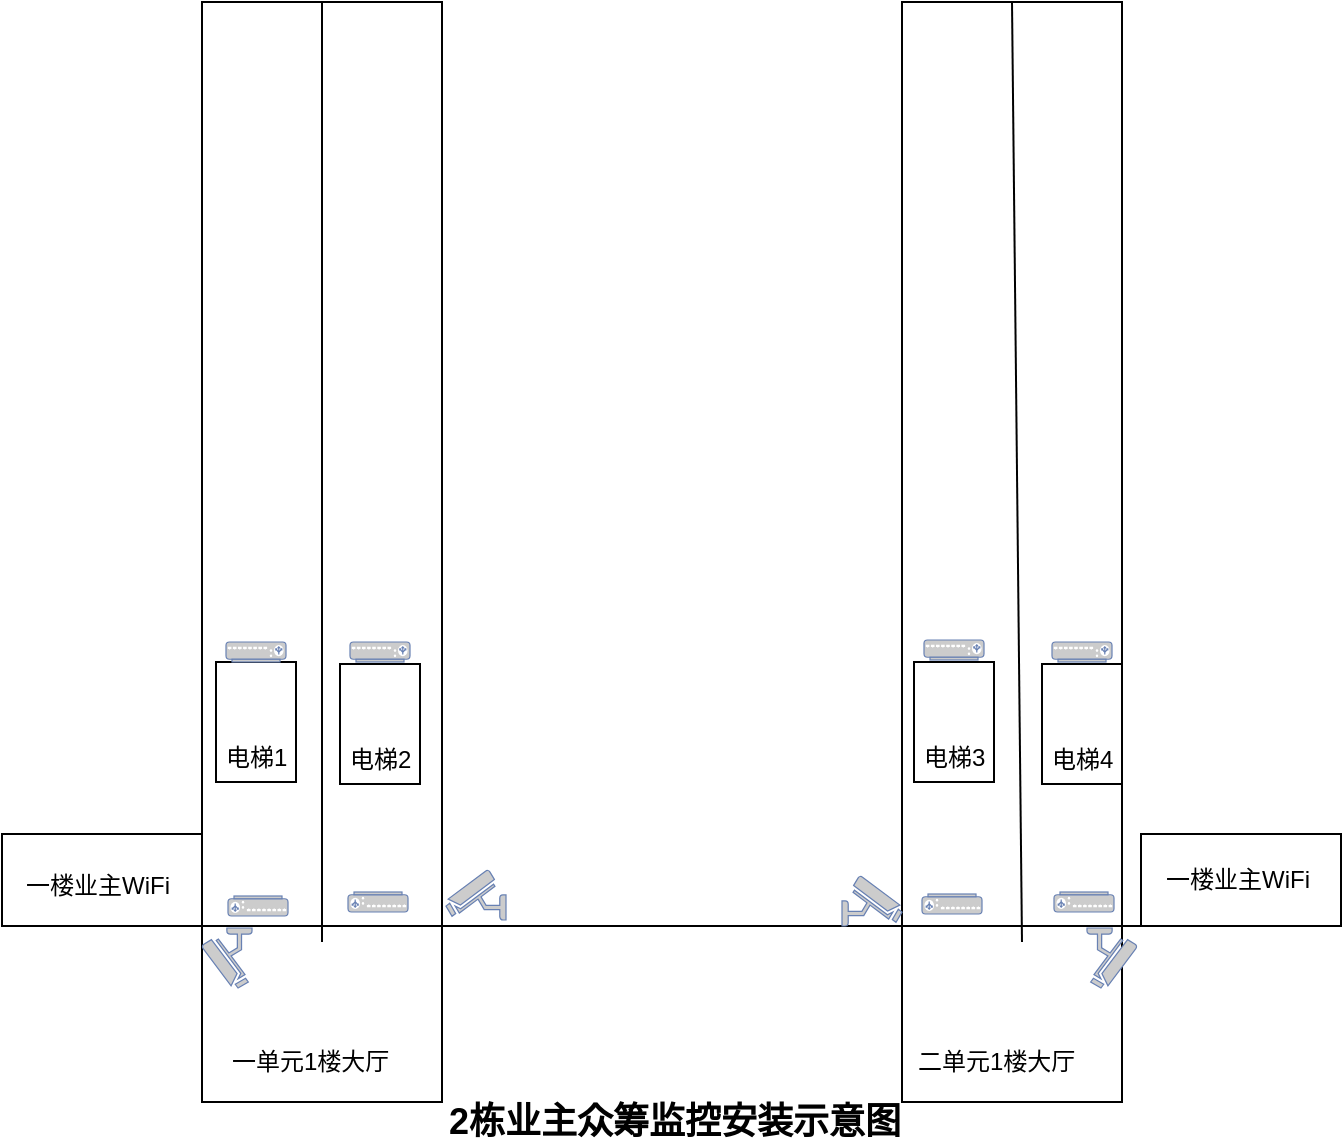 <mxfile version="12.5.5" type="github">
  <diagram id="Vu2KoEKFjnMnGP2QOwhJ" name="Page-1">
    <mxGraphModel dx="782" dy="501" grid="1" gridSize="10" guides="1" tooltips="1" connect="1" arrows="1" fold="1" page="1" pageScale="1" pageWidth="827" pageHeight="1169" math="0" shadow="0">
      <root>
        <mxCell id="0"/>
        <mxCell id="1" parent="0"/>
        <mxCell id="gwYr39cwT20HszYJJAF0-3" value="" style="rounded=0;whiteSpace=wrap;html=1;" parent="1" vertex="1">
          <mxGeometry x="210" y="180" width="120" height="550" as="geometry"/>
        </mxCell>
        <mxCell id="gwYr39cwT20HszYJJAF0-4" value="" style="endArrow=none;html=1;entryX=0.5;entryY=0;entryDx=0;entryDy=0;" parent="1" target="gwYr39cwT20HszYJJAF0-3" edge="1">
          <mxGeometry width="50" height="50" relative="1" as="geometry">
            <mxPoint x="270" y="650" as="sourcePoint"/>
            <mxPoint x="120" y="750" as="targetPoint"/>
          </mxGeometry>
        </mxCell>
        <mxCell id="gwYr39cwT20HszYJJAF0-5" value="" style="rounded=0;whiteSpace=wrap;html=1;" parent="1" vertex="1">
          <mxGeometry x="560" y="180" width="110" height="550" as="geometry"/>
        </mxCell>
        <mxCell id="gwYr39cwT20HszYJJAF0-6" value="" style="endArrow=none;html=1;entryX=0.5;entryY=0;entryDx=0;entryDy=0;" parent="1" target="gwYr39cwT20HszYJJAF0-5" edge="1">
          <mxGeometry width="50" height="50" relative="1" as="geometry">
            <mxPoint x="620" y="650" as="sourcePoint"/>
            <mxPoint x="470" y="750" as="targetPoint"/>
          </mxGeometry>
        </mxCell>
        <mxCell id="gwYr39cwT20HszYJJAF0-9" value="" style="endArrow=none;html=1;" parent="1" edge="1">
          <mxGeometry width="50" height="50" relative="1" as="geometry">
            <mxPoint x="140" y="642" as="sourcePoint"/>
            <mxPoint x="720" y="642" as="targetPoint"/>
          </mxGeometry>
        </mxCell>
        <mxCell id="gwYr39cwT20HszYJJAF0-13" value="" style="fontColor=#0066CC;verticalAlign=top;verticalLabelPosition=bottom;labelPosition=center;align=center;html=1;outlineConnect=0;fillColor=#CCCCCC;strokeColor=#6881B3;gradientColor=none;gradientDirection=north;strokeWidth=2;shape=mxgraph.networks.security_camera;direction=south;flipH=1;" parent="1" vertex="1">
          <mxGeometry x="210" y="643" width="25" height="30" as="geometry"/>
        </mxCell>
        <mxCell id="gwYr39cwT20HszYJJAF0-14" value="" style="fontColor=#0066CC;verticalAlign=top;verticalLabelPosition=bottom;labelPosition=center;align=center;html=1;outlineConnect=0;fillColor=#CCCCCC;strokeColor=#6881B3;gradientColor=none;gradientDirection=north;strokeWidth=2;shape=mxgraph.networks.security_camera;flipH=1;" parent="1" vertex="1">
          <mxGeometry x="332" y="614" width="30" height="25" as="geometry"/>
        </mxCell>
        <mxCell id="gwYr39cwT20HszYJJAF0-30" value="" style="fontColor=#0066CC;verticalAlign=top;verticalLabelPosition=bottom;labelPosition=center;align=center;html=1;outlineConnect=0;fillColor=#CCCCCC;strokeColor=#6881B3;gradientColor=none;gradientDirection=north;strokeWidth=2;shape=mxgraph.networks.security_camera;direction=south;" parent="1" vertex="1">
          <mxGeometry x="652.5" y="643" width="25" height="30" as="geometry"/>
        </mxCell>
        <mxCell id="gwYr39cwT20HszYJJAF0-31" value="" style="fontColor=#0066CC;verticalAlign=top;verticalLabelPosition=bottom;labelPosition=center;align=center;html=1;outlineConnect=0;fillColor=#CCCCCC;strokeColor=#6881B3;gradientColor=none;gradientDirection=north;strokeWidth=2;shape=mxgraph.networks.security_camera;flipH=0;flipV=0;" parent="1" vertex="1">
          <mxGeometry x="530" y="617" width="30" height="25" as="geometry"/>
        </mxCell>
        <mxCell id="gwYr39cwT20HszYJJAF0-33" value="一单元1楼大厅" style="text;html=1;resizable=0;points=[];autosize=1;align=left;verticalAlign=top;spacingTop=-4;" parent="1" vertex="1">
          <mxGeometry x="223" y="700" width="90" height="20" as="geometry"/>
        </mxCell>
        <mxCell id="gwYr39cwT20HszYJJAF0-34" value="二单元1楼大厅" style="text;html=1;resizable=0;points=[];autosize=1;align=left;verticalAlign=top;spacingTop=-4;" parent="1" vertex="1">
          <mxGeometry x="566" y="700" width="90" height="20" as="geometry"/>
        </mxCell>
        <mxCell id="gwYr39cwT20HszYJJAF0-38" value="" style="rounded=0;whiteSpace=wrap;html=1;" parent="1" vertex="1">
          <mxGeometry x="110" y="596" width="100" height="46" as="geometry"/>
        </mxCell>
        <mxCell id="gwYr39cwT20HszYJJAF0-39" value="&lt;font style=&quot;vertical-align: inherit&quot;&gt;&lt;font style=&quot;vertical-align: inherit&quot;&gt;一楼业主WiFi&lt;/font&gt;&lt;/font&gt;" style="text;html=1;resizable=0;points=[];autosize=1;align=left;verticalAlign=top;spacingTop=-4;" parent="1" vertex="1">
          <mxGeometry x="120" y="611.5" width="90" height="20" as="geometry"/>
        </mxCell>
        <mxCell id="gwYr39cwT20HszYJJAF0-41" value="" style="fontColor=#0066CC;verticalAlign=top;verticalLabelPosition=bottom;labelPosition=center;align=center;html=1;outlineConnect=0;fillColor=#CCCCCC;strokeColor=#6881B3;gradientColor=none;gradientDirection=north;strokeWidth=2;shape=mxgraph.networks.load_balancer;direction=west;" parent="1" vertex="1">
          <mxGeometry x="223" y="627" width="30" height="10" as="geometry"/>
        </mxCell>
        <mxCell id="gwYr39cwT20HszYJJAF0-42" value="" style="fontColor=#0066CC;verticalAlign=top;verticalLabelPosition=bottom;labelPosition=center;align=center;html=1;outlineConnect=0;fillColor=#CCCCCC;strokeColor=#6881B3;gradientColor=none;gradientDirection=north;strokeWidth=2;shape=mxgraph.networks.load_balancer;direction=west;" parent="1" vertex="1">
          <mxGeometry x="283" y="625" width="30" height="10" as="geometry"/>
        </mxCell>
        <mxCell id="gwYr39cwT20HszYJJAF0-43" value="" style="fontColor=#0066CC;verticalAlign=top;verticalLabelPosition=bottom;labelPosition=center;align=center;html=1;outlineConnect=0;fillColor=#CCCCCC;strokeColor=#6881B3;gradientColor=none;gradientDirection=north;strokeWidth=2;shape=mxgraph.networks.load_balancer;direction=west;" parent="1" vertex="1">
          <mxGeometry x="570" y="626" width="30" height="10" as="geometry"/>
        </mxCell>
        <mxCell id="gwYr39cwT20HszYJJAF0-44" value="" style="fontColor=#0066CC;verticalAlign=top;verticalLabelPosition=bottom;labelPosition=center;align=center;html=1;outlineConnect=0;fillColor=#CCCCCC;strokeColor=#6881B3;gradientColor=none;gradientDirection=north;strokeWidth=2;shape=mxgraph.networks.load_balancer;direction=west;" parent="1" vertex="1">
          <mxGeometry x="636" y="625" width="30" height="10" as="geometry"/>
        </mxCell>
        <mxCell id="zpz4clawRqJDZ8YHJVcv-1" value="" style="rounded=0;whiteSpace=wrap;html=1;" vertex="1" parent="1">
          <mxGeometry x="679.5" y="596" width="100" height="46" as="geometry"/>
        </mxCell>
        <mxCell id="zpz4clawRqJDZ8YHJVcv-2" value="&lt;font style=&quot;vertical-align: inherit&quot;&gt;&lt;font style=&quot;vertical-align: inherit&quot;&gt;一楼业主WiFi&lt;/font&gt;&lt;/font&gt;" style="text;html=1;resizable=0;points=[];autosize=1;align=left;verticalAlign=top;spacingTop=-4;" vertex="1" parent="1">
          <mxGeometry x="689.5" y="609" width="90" height="20" as="geometry"/>
        </mxCell>
        <mxCell id="zpz4clawRqJDZ8YHJVcv-5" value="" style="group" vertex="1" connectable="0" parent="1">
          <mxGeometry x="217" y="500" width="53" height="70" as="geometry"/>
        </mxCell>
        <mxCell id="gwYr39cwT20HszYJJAF0-20" value="" style="group" parent="zpz4clawRqJDZ8YHJVcv-5" vertex="1" connectable="0">
          <mxGeometry y="10" width="53" height="60" as="geometry"/>
        </mxCell>
        <mxCell id="gwYr39cwT20HszYJJAF0-18" value="" style="rounded=0;whiteSpace=wrap;html=1;" parent="gwYr39cwT20HszYJJAF0-20" vertex="1">
          <mxGeometry width="40" height="60" as="geometry"/>
        </mxCell>
        <mxCell id="gwYr39cwT20HszYJJAF0-19" value="电梯1" style="text;html=1;resizable=0;points=[];autosize=1;align=left;verticalAlign=top;spacingTop=-4;" parent="gwYr39cwT20HszYJJAF0-20" vertex="1">
          <mxGeometry x="3" y="38" width="50" height="20" as="geometry"/>
        </mxCell>
        <mxCell id="gwYr39cwT20HszYJJAF0-46" value="" style="fontColor=#0066CC;verticalAlign=top;verticalLabelPosition=bottom;labelPosition=center;align=center;html=1;outlineConnect=0;fillColor=#CCCCCC;strokeColor=#6881B3;gradientColor=none;gradientDirection=north;strokeWidth=2;shape=mxgraph.networks.load_balancer;direction=east;" parent="zpz4clawRqJDZ8YHJVcv-5" vertex="1">
          <mxGeometry x="5" width="30" height="10" as="geometry"/>
        </mxCell>
        <mxCell id="zpz4clawRqJDZ8YHJVcv-7" value="" style="group" vertex="1" connectable="0" parent="1">
          <mxGeometry x="279" y="500" width="53" height="71" as="geometry"/>
        </mxCell>
        <mxCell id="gwYr39cwT20HszYJJAF0-21" value="" style="group" parent="zpz4clawRqJDZ8YHJVcv-7" vertex="1" connectable="0">
          <mxGeometry y="11" width="53" height="60" as="geometry"/>
        </mxCell>
        <mxCell id="zpz4clawRqJDZ8YHJVcv-6" value="" style="group" vertex="1" connectable="0" parent="gwYr39cwT20HszYJJAF0-21">
          <mxGeometry width="53" height="60" as="geometry"/>
        </mxCell>
        <mxCell id="gwYr39cwT20HszYJJAF0-22" value="" style="rounded=0;whiteSpace=wrap;html=1;" parent="zpz4clawRqJDZ8YHJVcv-6" vertex="1">
          <mxGeometry width="40" height="60" as="geometry"/>
        </mxCell>
        <mxCell id="gwYr39cwT20HszYJJAF0-23" value="电梯2" style="text;html=1;resizable=0;points=[];autosize=1;align=left;verticalAlign=top;spacingTop=-4;" parent="zpz4clawRqJDZ8YHJVcv-6" vertex="1">
          <mxGeometry x="3" y="38" width="50" height="20" as="geometry"/>
        </mxCell>
        <mxCell id="gwYr39cwT20HszYJJAF0-48" value="" style="fontColor=#0066CC;verticalAlign=top;verticalLabelPosition=bottom;labelPosition=center;align=center;html=1;outlineConnect=0;fillColor=#CCCCCC;strokeColor=#6881B3;gradientColor=none;gradientDirection=north;strokeWidth=2;shape=mxgraph.networks.load_balancer;direction=east;" parent="zpz4clawRqJDZ8YHJVcv-7" vertex="1">
          <mxGeometry x="5" width="30" height="10" as="geometry"/>
        </mxCell>
        <mxCell id="zpz4clawRqJDZ8YHJVcv-11" value="" style="group" vertex="1" connectable="0" parent="1">
          <mxGeometry x="566" y="499" width="53" height="71" as="geometry"/>
        </mxCell>
        <mxCell id="gwYr39cwT20HszYJJAF0-24" value="" style="group" parent="zpz4clawRqJDZ8YHJVcv-11" vertex="1" connectable="0">
          <mxGeometry y="11" width="53" height="60" as="geometry"/>
        </mxCell>
        <mxCell id="gwYr39cwT20HszYJJAF0-25" value="" style="rounded=0;whiteSpace=wrap;html=1;" parent="gwYr39cwT20HszYJJAF0-24" vertex="1">
          <mxGeometry width="40" height="60" as="geometry"/>
        </mxCell>
        <mxCell id="gwYr39cwT20HszYJJAF0-26" value="电梯3" style="text;html=1;resizable=0;points=[];autosize=1;align=left;verticalAlign=top;spacingTop=-4;" parent="gwYr39cwT20HszYJJAF0-24" vertex="1">
          <mxGeometry x="3" y="38" width="50" height="20" as="geometry"/>
        </mxCell>
        <mxCell id="gwYr39cwT20HszYJJAF0-49" value="" style="fontColor=#0066CC;verticalAlign=top;verticalLabelPosition=bottom;labelPosition=center;align=center;html=1;outlineConnect=0;fillColor=#CCCCCC;strokeColor=#6881B3;gradientColor=none;gradientDirection=north;strokeWidth=2;shape=mxgraph.networks.load_balancer;direction=east;" parent="zpz4clawRqJDZ8YHJVcv-11" vertex="1">
          <mxGeometry x="5" width="30" height="10" as="geometry"/>
        </mxCell>
        <mxCell id="zpz4clawRqJDZ8YHJVcv-12" value="" style="group" vertex="1" connectable="0" parent="1">
          <mxGeometry x="630" y="500" width="53" height="71" as="geometry"/>
        </mxCell>
        <mxCell id="gwYr39cwT20HszYJJAF0-27" value="" style="group" parent="zpz4clawRqJDZ8YHJVcv-12" vertex="1" connectable="0">
          <mxGeometry y="11" width="53" height="60" as="geometry"/>
        </mxCell>
        <mxCell id="gwYr39cwT20HszYJJAF0-28" value="" style="rounded=0;whiteSpace=wrap;html=1;" parent="gwYr39cwT20HszYJJAF0-27" vertex="1">
          <mxGeometry width="40" height="60" as="geometry"/>
        </mxCell>
        <mxCell id="gwYr39cwT20HszYJJAF0-29" value="电梯4" style="text;html=1;resizable=0;points=[];autosize=1;align=left;verticalAlign=top;spacingTop=-4;" parent="gwYr39cwT20HszYJJAF0-27" vertex="1">
          <mxGeometry x="3" y="38" width="50" height="20" as="geometry"/>
        </mxCell>
        <mxCell id="gwYr39cwT20HszYJJAF0-50" value="" style="fontColor=#0066CC;verticalAlign=top;verticalLabelPosition=bottom;labelPosition=center;align=center;html=1;outlineConnect=0;fillColor=#CCCCCC;strokeColor=#6881B3;gradientColor=none;gradientDirection=north;strokeWidth=2;shape=mxgraph.networks.load_balancer;direction=east;" parent="zpz4clawRqJDZ8YHJVcv-12" vertex="1">
          <mxGeometry x="5" width="30" height="10" as="geometry"/>
        </mxCell>
        <mxCell id="zpz4clawRqJDZ8YHJVcv-13" value="&lt;b&gt;&lt;font style=&quot;font-size: 18px&quot;&gt;2栋业主众筹监控安装示意图&lt;/font&gt;&lt;/b&gt;" style="text;html=1;align=center;verticalAlign=middle;resizable=0;points=[];autosize=1;" vertex="1" parent="1">
          <mxGeometry x="326" y="730" width="240" height="20" as="geometry"/>
        </mxCell>
      </root>
    </mxGraphModel>
  </diagram>
</mxfile>
